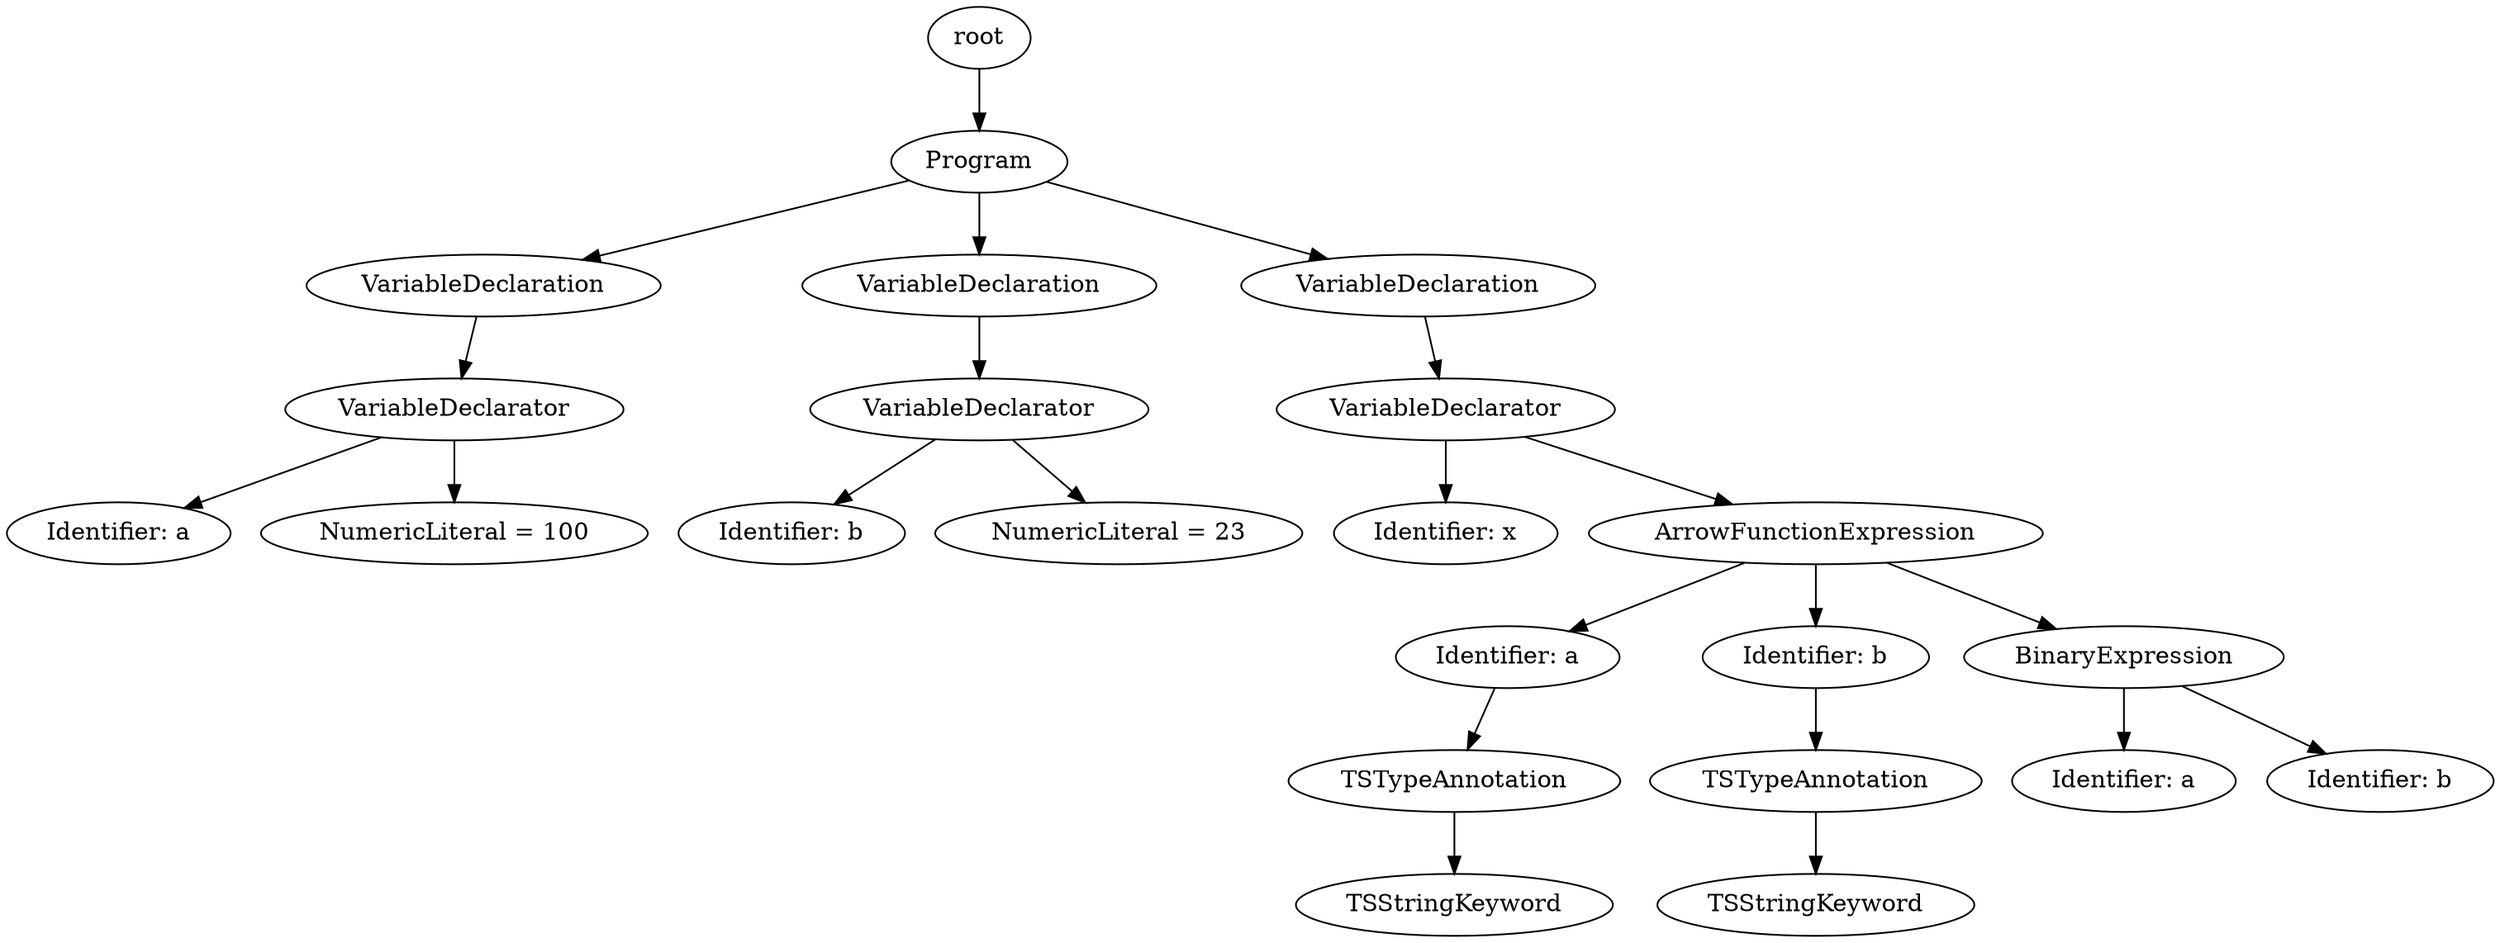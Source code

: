 digraph AST {
"Program_civ0m" [label="Program"];
"root" -> "Program_civ0m";
"VariableDeclaration_eyjak" [label="VariableDeclaration"];
"Program_civ0m" -> "VariableDeclaration_eyjak";
"VariableDeclarator_ygal4" [label="VariableDeclarator"];
"VariableDeclaration_eyjak" -> "VariableDeclarator_ygal4";
"Identifier_v3v8s" [label="Identifier: a"];
"VariableDeclarator_ygal4" -> "Identifier_v3v8s";
"NumericLiteral_mn7gi" [label="NumericLiteral = 100"];
"VariableDeclarator_ygal4" -> "NumericLiteral_mn7gi";
"VariableDeclaration_s07xw" [label="VariableDeclaration"];
"Program_civ0m" -> "VariableDeclaration_s07xw";
"VariableDeclarator_mhv6l" [label="VariableDeclarator"];
"VariableDeclaration_s07xw" -> "VariableDeclarator_mhv6l";
"Identifier_3a0hk" [label="Identifier: b"];
"VariableDeclarator_mhv6l" -> "Identifier_3a0hk";
"NumericLiteral_24is5" [label="NumericLiteral = 23"];
"VariableDeclarator_mhv6l" -> "NumericLiteral_24is5";
"VariableDeclaration_3adqn" [label="VariableDeclaration"];
"Program_civ0m" -> "VariableDeclaration_3adqn";
"VariableDeclarator_4k6mu" [label="VariableDeclarator"];
"VariableDeclaration_3adqn" -> "VariableDeclarator_4k6mu";
"Identifier_yr6ug" [label="Identifier: x"];
"VariableDeclarator_4k6mu" -> "Identifier_yr6ug";
"ArrowFunctionExpression_ovenb" [label="ArrowFunctionExpression"];
"VariableDeclarator_4k6mu" -> "ArrowFunctionExpression_ovenb";
"Identifier_06r2q" [label="Identifier: a"];
"ArrowFunctionExpression_ovenb" -> "Identifier_06r2q";
"TSTypeAnnotation_cwcrx" [label="TSTypeAnnotation"];
"Identifier_06r2q" -> "TSTypeAnnotation_cwcrx";
"TSStringKeyword_vymkg" [label="TSStringKeyword"];
"TSTypeAnnotation_cwcrx" -> "TSStringKeyword_vymkg";
"Identifier_oy65w" [label="Identifier: b"];
"ArrowFunctionExpression_ovenb" -> "Identifier_oy65w";
"TSTypeAnnotation_4tqm8" [label="TSTypeAnnotation"];
"Identifier_oy65w" -> "TSTypeAnnotation_4tqm8";
"TSStringKeyword_yog7d" [label="TSStringKeyword"];
"TSTypeAnnotation_4tqm8" -> "TSStringKeyword_yog7d";
"BinaryExpression_1vnbg" [label="BinaryExpression"];
"ArrowFunctionExpression_ovenb" -> "BinaryExpression_1vnbg";
"Identifier_az41w" [label="Identifier: a"];
"BinaryExpression_1vnbg" -> "Identifier_az41w";
"Identifier_pc45g" [label="Identifier: b"];
"BinaryExpression_1vnbg" -> "Identifier_pc45g";
}
